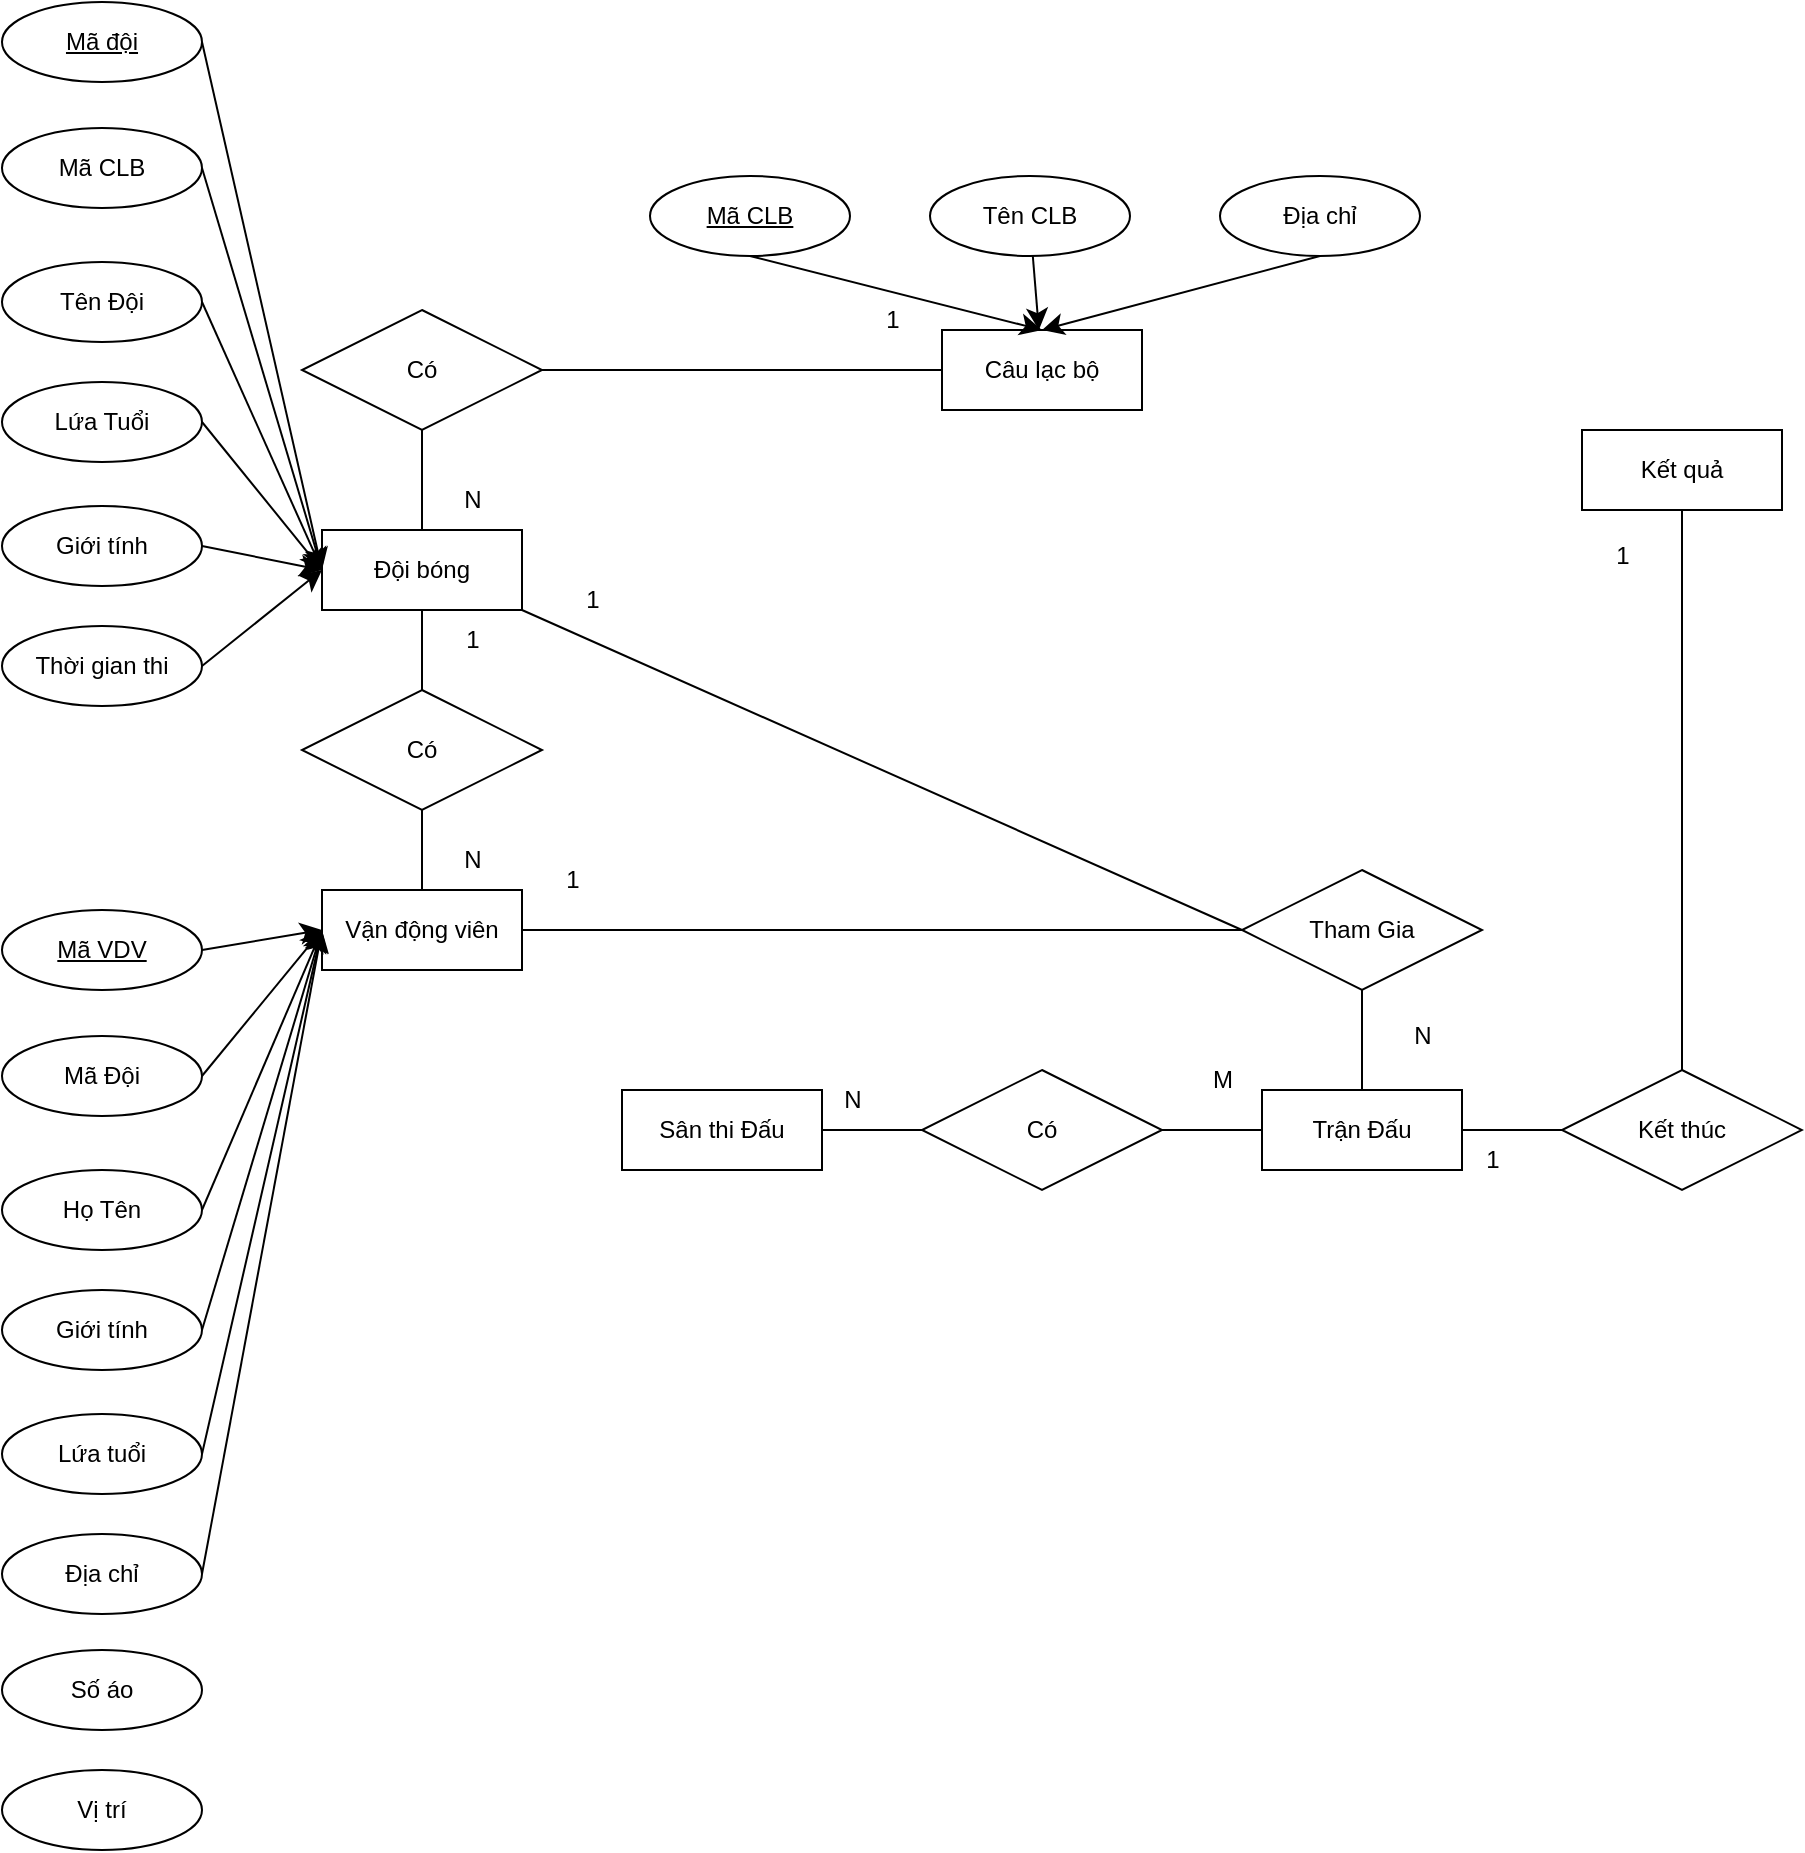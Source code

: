 <mxfile version="26.2.9">
  <diagram name="Page-1" id="LJMIocnOtJOFXcC34Mre">
    <mxGraphModel dx="1276" dy="1585" grid="1" gridSize="10" guides="1" tooltips="1" connect="1" arrows="1" fold="1" page="1" pageScale="1" pageWidth="850" pageHeight="1100" math="0" shadow="0">
      <root>
        <mxCell id="0" />
        <mxCell id="1" parent="0" />
        <mxCell id="Qqn3T_knoZ8Ydlienqm9-2" value="Câu lạc bộ" style="whiteSpace=wrap;html=1;align=center;" parent="1" vertex="1">
          <mxGeometry x="340" y="100" width="100" height="40" as="geometry" />
        </mxCell>
        <mxCell id="Qqn3T_knoZ8Ydlienqm9-3" value="Đội bóng" style="whiteSpace=wrap;html=1;align=center;" parent="1" vertex="1">
          <mxGeometry x="30" y="200" width="100" height="40" as="geometry" />
        </mxCell>
        <mxCell id="Qqn3T_knoZ8Ydlienqm9-4" value="Vận động viên" style="whiteSpace=wrap;html=1;align=center;" parent="1" vertex="1">
          <mxGeometry x="30" y="380" width="100" height="40" as="geometry" />
        </mxCell>
        <mxCell id="Qqn3T_knoZ8Ydlienqm9-5" value="Sân thi Đấu" style="whiteSpace=wrap;html=1;align=center;" parent="1" vertex="1">
          <mxGeometry x="180" y="480" width="100" height="40" as="geometry" />
        </mxCell>
        <mxCell id="Qqn3T_knoZ8Ydlienqm9-6" value="Trận Đấu" style="whiteSpace=wrap;html=1;align=center;" parent="1" vertex="1">
          <mxGeometry x="500" y="480" width="100" height="40" as="geometry" />
        </mxCell>
        <mxCell id="Qqn3T_knoZ8Ydlienqm9-7" value="Kết quả" style="whiteSpace=wrap;html=1;align=center;" parent="1" vertex="1">
          <mxGeometry x="660" y="150" width="100" height="40" as="geometry" />
        </mxCell>
        <mxCell id="Qqn3T_knoZ8Ydlienqm9-10" value="Có" style="shape=rhombus;perimeter=rhombusPerimeter;whiteSpace=wrap;html=1;align=center;" parent="1" vertex="1">
          <mxGeometry x="20" y="90" width="120" height="60" as="geometry" />
        </mxCell>
        <mxCell id="Qqn3T_knoZ8Ydlienqm9-11" value="Có" style="shape=rhombus;perimeter=rhombusPerimeter;whiteSpace=wrap;html=1;align=center;" parent="1" vertex="1">
          <mxGeometry x="20" y="280" width="120" height="60" as="geometry" />
        </mxCell>
        <mxCell id="Qqn3T_knoZ8Ydlienqm9-12" value="Có" style="shape=rhombus;perimeter=rhombusPerimeter;whiteSpace=wrap;html=1;align=center;" parent="1" vertex="1">
          <mxGeometry x="330" y="470" width="120" height="60" as="geometry" />
        </mxCell>
        <mxCell id="Qqn3T_knoZ8Ydlienqm9-13" value="Tham Gia" style="shape=rhombus;perimeter=rhombusPerimeter;whiteSpace=wrap;html=1;align=center;" parent="1" vertex="1">
          <mxGeometry x="490" y="370" width="120" height="60" as="geometry" />
        </mxCell>
        <mxCell id="Qqn3T_knoZ8Ydlienqm9-14" value="Kết thúc" style="shape=rhombus;perimeter=rhombusPerimeter;whiteSpace=wrap;html=1;align=center;" parent="1" vertex="1">
          <mxGeometry x="650" y="470" width="120" height="60" as="geometry" />
        </mxCell>
        <mxCell id="Qqn3T_knoZ8Ydlienqm9-15" value="" style="endArrow=none;html=1;rounded=0;exitX=1;exitY=0.5;exitDx=0;exitDy=0;entryX=0;entryY=0.5;entryDx=0;entryDy=0;" parent="1" source="Qqn3T_knoZ8Ydlienqm9-10" target="Qqn3T_knoZ8Ydlienqm9-2" edge="1">
          <mxGeometry relative="1" as="geometry">
            <mxPoint x="460" y="320" as="sourcePoint" />
            <mxPoint x="620" y="320" as="targetPoint" />
          </mxGeometry>
        </mxCell>
        <mxCell id="Qqn3T_knoZ8Ydlienqm9-16" value="1" style="text;html=1;align=center;verticalAlign=middle;resizable=0;points=[];autosize=1;strokeColor=none;fillColor=none;" parent="1" vertex="1">
          <mxGeometry x="300" y="80" width="30" height="30" as="geometry" />
        </mxCell>
        <mxCell id="Qqn3T_knoZ8Ydlienqm9-17" value="" style="endArrow=none;html=1;rounded=0;exitX=0.5;exitY=1;exitDx=0;exitDy=0;entryX=0.5;entryY=0;entryDx=0;entryDy=0;" parent="1" source="Qqn3T_knoZ8Ydlienqm9-10" target="Qqn3T_knoZ8Ydlienqm9-3" edge="1">
          <mxGeometry relative="1" as="geometry">
            <mxPoint x="470" y="370" as="sourcePoint" />
            <mxPoint x="630" y="370" as="targetPoint" />
          </mxGeometry>
        </mxCell>
        <mxCell id="Qqn3T_knoZ8Ydlienqm9-18" value="N" style="text;html=1;align=center;verticalAlign=middle;resizable=0;points=[];autosize=1;strokeColor=none;fillColor=none;" parent="1" vertex="1">
          <mxGeometry x="90" y="170" width="30" height="30" as="geometry" />
        </mxCell>
        <mxCell id="Qqn3T_knoZ8Ydlienqm9-19" value="" style="endArrow=none;html=1;rounded=0;exitX=0.5;exitY=1;exitDx=0;exitDy=0;" parent="1" source="Qqn3T_knoZ8Ydlienqm9-3" target="Qqn3T_knoZ8Ydlienqm9-11" edge="1">
          <mxGeometry relative="1" as="geometry">
            <mxPoint x="470" y="370" as="sourcePoint" />
            <mxPoint x="630" y="370" as="targetPoint" />
          </mxGeometry>
        </mxCell>
        <mxCell id="Qqn3T_knoZ8Ydlienqm9-20" value="1" style="text;html=1;align=center;verticalAlign=middle;resizable=0;points=[];autosize=1;strokeColor=none;fillColor=none;" parent="1" vertex="1">
          <mxGeometry x="90" y="240" width="30" height="30" as="geometry" />
        </mxCell>
        <mxCell id="Qqn3T_knoZ8Ydlienqm9-22" value="" style="endArrow=none;html=1;rounded=0;exitX=0.5;exitY=1;exitDx=0;exitDy=0;entryX=0.5;entryY=0;entryDx=0;entryDy=0;" parent="1" source="Qqn3T_knoZ8Ydlienqm9-11" target="Qqn3T_knoZ8Ydlienqm9-4" edge="1">
          <mxGeometry relative="1" as="geometry">
            <mxPoint x="470" y="370" as="sourcePoint" />
            <mxPoint x="630" y="370" as="targetPoint" />
          </mxGeometry>
        </mxCell>
        <mxCell id="Qqn3T_knoZ8Ydlienqm9-23" value="N" style="text;html=1;align=center;verticalAlign=middle;resizable=0;points=[];autosize=1;strokeColor=none;fillColor=none;" parent="1" vertex="1">
          <mxGeometry x="90" y="350" width="30" height="30" as="geometry" />
        </mxCell>
        <mxCell id="Qqn3T_knoZ8Ydlienqm9-24" value="" style="endArrow=none;html=1;rounded=0;exitX=1;exitY=0.5;exitDx=0;exitDy=0;entryX=0;entryY=0.5;entryDx=0;entryDy=0;" parent="1" source="Qqn3T_knoZ8Ydlienqm9-5" target="Qqn3T_knoZ8Ydlienqm9-12" edge="1">
          <mxGeometry relative="1" as="geometry">
            <mxPoint x="460" y="320" as="sourcePoint" />
            <mxPoint x="620" y="320" as="targetPoint" />
          </mxGeometry>
        </mxCell>
        <mxCell id="Qqn3T_knoZ8Ydlienqm9-25" value="N" style="text;html=1;align=center;verticalAlign=middle;resizable=0;points=[];autosize=1;strokeColor=none;fillColor=none;" parent="1" vertex="1">
          <mxGeometry x="280" y="470" width="30" height="30" as="geometry" />
        </mxCell>
        <mxCell id="Qqn3T_knoZ8Ydlienqm9-26" value="" style="endArrow=none;html=1;rounded=0;exitX=1;exitY=0.5;exitDx=0;exitDy=0;entryX=0;entryY=0.5;entryDx=0;entryDy=0;" parent="1" source="Qqn3T_knoZ8Ydlienqm9-12" target="Qqn3T_knoZ8Ydlienqm9-6" edge="1">
          <mxGeometry relative="1" as="geometry">
            <mxPoint x="460" y="320" as="sourcePoint" />
            <mxPoint x="620" y="320" as="targetPoint" />
          </mxGeometry>
        </mxCell>
        <mxCell id="Qqn3T_knoZ8Ydlienqm9-27" value="M" style="text;html=1;align=center;verticalAlign=middle;resizable=0;points=[];autosize=1;strokeColor=none;fillColor=none;" parent="1" vertex="1">
          <mxGeometry x="465" y="460" width="30" height="30" as="geometry" />
        </mxCell>
        <mxCell id="Qqn3T_knoZ8Ydlienqm9-28" value="" style="endArrow=none;html=1;rounded=0;exitX=1;exitY=0.5;exitDx=0;exitDy=0;entryX=0;entryY=0.5;entryDx=0;entryDy=0;" parent="1" source="Qqn3T_knoZ8Ydlienqm9-6" target="Qqn3T_knoZ8Ydlienqm9-14" edge="1">
          <mxGeometry relative="1" as="geometry">
            <mxPoint x="510" y="320" as="sourcePoint" />
            <mxPoint x="670" y="320" as="targetPoint" />
          </mxGeometry>
        </mxCell>
        <mxCell id="Qqn3T_knoZ8Ydlienqm9-29" value="" style="endArrow=none;html=1;rounded=0;exitX=0.5;exitY=1;exitDx=0;exitDy=0;" parent="1" source="Qqn3T_knoZ8Ydlienqm9-7" target="Qqn3T_knoZ8Ydlienqm9-14" edge="1">
          <mxGeometry relative="1" as="geometry">
            <mxPoint x="510" y="320" as="sourcePoint" />
            <mxPoint x="670" y="320" as="targetPoint" />
          </mxGeometry>
        </mxCell>
        <mxCell id="Qqn3T_knoZ8Ydlienqm9-30" value="1" style="text;html=1;align=center;verticalAlign=middle;resizable=0;points=[];autosize=1;strokeColor=none;fillColor=none;" parent="1" vertex="1">
          <mxGeometry x="600" y="500" width="30" height="30" as="geometry" />
        </mxCell>
        <mxCell id="Qqn3T_knoZ8Ydlienqm9-31" value="1" style="text;html=1;align=center;verticalAlign=middle;resizable=0;points=[];autosize=1;strokeColor=none;fillColor=none;" parent="1" vertex="1">
          <mxGeometry x="665" y="198" width="30" height="30" as="geometry" />
        </mxCell>
        <mxCell id="Qqn3T_knoZ8Ydlienqm9-32" value="" style="endArrow=none;html=1;rounded=0;exitX=1;exitY=0.5;exitDx=0;exitDy=0;entryX=0;entryY=0.5;entryDx=0;entryDy=0;" parent="1" source="Qqn3T_knoZ8Ydlienqm9-4" target="Qqn3T_knoZ8Ydlienqm9-13" edge="1">
          <mxGeometry relative="1" as="geometry">
            <mxPoint x="360" y="160" as="sourcePoint" />
            <mxPoint x="520" y="160" as="targetPoint" />
          </mxGeometry>
        </mxCell>
        <mxCell id="Qqn3T_knoZ8Ydlienqm9-34" value="1" style="text;html=1;align=center;verticalAlign=middle;resizable=0;points=[];autosize=1;strokeColor=none;fillColor=none;" parent="1" vertex="1">
          <mxGeometry x="140" y="360" width="30" height="30" as="geometry" />
        </mxCell>
        <mxCell id="Qqn3T_knoZ8Ydlienqm9-35" value="" style="endArrow=none;html=1;rounded=0;exitX=0.5;exitY=1;exitDx=0;exitDy=0;entryX=0.5;entryY=0;entryDx=0;entryDy=0;" parent="1" source="Qqn3T_knoZ8Ydlienqm9-13" target="Qqn3T_knoZ8Ydlienqm9-6" edge="1">
          <mxGeometry relative="1" as="geometry">
            <mxPoint x="360" y="160" as="sourcePoint" />
            <mxPoint x="520" y="160" as="targetPoint" />
          </mxGeometry>
        </mxCell>
        <mxCell id="Qqn3T_knoZ8Ydlienqm9-37" value="N" style="text;html=1;align=center;verticalAlign=middle;resizable=0;points=[];autosize=1;strokeColor=none;fillColor=none;" parent="1" vertex="1">
          <mxGeometry x="565" y="438" width="30" height="30" as="geometry" />
        </mxCell>
        <mxCell id="Qqn3T_knoZ8Ydlienqm9-38" value="" style="endArrow=none;html=1;rounded=0;exitX=1;exitY=1;exitDx=0;exitDy=0;entryX=0;entryY=0.5;entryDx=0;entryDy=0;" parent="1" source="Qqn3T_knoZ8Ydlienqm9-3" target="Qqn3T_knoZ8Ydlienqm9-13" edge="1">
          <mxGeometry relative="1" as="geometry">
            <mxPoint x="360" y="310" as="sourcePoint" />
            <mxPoint x="520" y="310" as="targetPoint" />
          </mxGeometry>
        </mxCell>
        <mxCell id="Qqn3T_knoZ8Ydlienqm9-39" value="1" style="text;html=1;align=center;verticalAlign=middle;resizable=0;points=[];autosize=1;strokeColor=none;fillColor=none;" parent="1" vertex="1">
          <mxGeometry x="150" y="220" width="30" height="30" as="geometry" />
        </mxCell>
        <mxCell id="elkfzXepQZMupCXeGVAJ-6" style="edgeStyle=none;curved=1;rounded=0;orthogonalLoop=1;jettySize=auto;html=1;exitX=0.5;exitY=1;exitDx=0;exitDy=0;entryX=0.5;entryY=0;entryDx=0;entryDy=0;fontSize=12;startSize=8;endSize=8;" edge="1" parent="1" source="elkfzXepQZMupCXeGVAJ-1" target="Qqn3T_knoZ8Ydlienqm9-2">
          <mxGeometry relative="1" as="geometry" />
        </mxCell>
        <mxCell id="elkfzXepQZMupCXeGVAJ-1" value="&lt;u&gt;Mã CLB&lt;/u&gt;" style="ellipse;whiteSpace=wrap;html=1;align=center;" vertex="1" parent="1">
          <mxGeometry x="194" y="23" width="100" height="40" as="geometry" />
        </mxCell>
        <mxCell id="elkfzXepQZMupCXeGVAJ-7" style="edgeStyle=none;curved=1;rounded=0;orthogonalLoop=1;jettySize=auto;html=1;fontSize=12;startSize=8;endSize=8;" edge="1" parent="1" source="elkfzXepQZMupCXeGVAJ-2" target="Qqn3T_knoZ8Ydlienqm9-2">
          <mxGeometry relative="1" as="geometry" />
        </mxCell>
        <mxCell id="elkfzXepQZMupCXeGVAJ-2" value="Tên CLB" style="ellipse;whiteSpace=wrap;html=1;align=center;" vertex="1" parent="1">
          <mxGeometry x="334" y="23" width="100" height="40" as="geometry" />
        </mxCell>
        <mxCell id="elkfzXepQZMupCXeGVAJ-10" style="edgeStyle=none;curved=1;rounded=0;orthogonalLoop=1;jettySize=auto;html=1;exitX=0.5;exitY=1;exitDx=0;exitDy=0;entryX=0.5;entryY=0;entryDx=0;entryDy=0;fontSize=12;startSize=8;endSize=8;" edge="1" parent="1" source="elkfzXepQZMupCXeGVAJ-3" target="Qqn3T_knoZ8Ydlienqm9-2">
          <mxGeometry relative="1" as="geometry" />
        </mxCell>
        <mxCell id="elkfzXepQZMupCXeGVAJ-3" value="Địa chỉ" style="ellipse;whiteSpace=wrap;html=1;align=center;" vertex="1" parent="1">
          <mxGeometry x="479" y="23" width="100" height="40" as="geometry" />
        </mxCell>
        <mxCell id="elkfzXepQZMupCXeGVAJ-18" style="edgeStyle=none;curved=1;rounded=0;orthogonalLoop=1;jettySize=auto;html=1;exitX=1;exitY=0.5;exitDx=0;exitDy=0;fontSize=12;startSize=8;endSize=8;" edge="1" parent="1" source="elkfzXepQZMupCXeGVAJ-11">
          <mxGeometry relative="1" as="geometry">
            <mxPoint x="30" y="220" as="targetPoint" />
          </mxGeometry>
        </mxCell>
        <mxCell id="elkfzXepQZMupCXeGVAJ-11" value="Mã CLB" style="ellipse;whiteSpace=wrap;html=1;align=center;" vertex="1" parent="1">
          <mxGeometry x="-130" y="-1" width="100" height="40" as="geometry" />
        </mxCell>
        <mxCell id="elkfzXepQZMupCXeGVAJ-17" style="edgeStyle=none;curved=1;rounded=0;orthogonalLoop=1;jettySize=auto;html=1;exitX=1;exitY=0.5;exitDx=0;exitDy=0;entryX=0;entryY=0.5;entryDx=0;entryDy=0;fontSize=12;startSize=8;endSize=8;" edge="1" parent="1" source="elkfzXepQZMupCXeGVAJ-12" target="Qqn3T_knoZ8Ydlienqm9-3">
          <mxGeometry relative="1" as="geometry" />
        </mxCell>
        <mxCell id="elkfzXepQZMupCXeGVAJ-12" value="Mã đội" style="ellipse;whiteSpace=wrap;html=1;align=center;fontStyle=4;" vertex="1" parent="1">
          <mxGeometry x="-130" y="-64" width="100" height="40" as="geometry" />
        </mxCell>
        <mxCell id="elkfzXepQZMupCXeGVAJ-19" style="edgeStyle=none;curved=1;rounded=0;orthogonalLoop=1;jettySize=auto;html=1;exitX=1;exitY=0.5;exitDx=0;exitDy=0;fontSize=12;startSize=8;endSize=8;" edge="1" parent="1" source="elkfzXepQZMupCXeGVAJ-13">
          <mxGeometry relative="1" as="geometry">
            <mxPoint x="30" y="220" as="targetPoint" />
          </mxGeometry>
        </mxCell>
        <mxCell id="elkfzXepQZMupCXeGVAJ-13" value="Tên Đội" style="ellipse;whiteSpace=wrap;html=1;align=center;" vertex="1" parent="1">
          <mxGeometry x="-130" y="66" width="100" height="40" as="geometry" />
        </mxCell>
        <mxCell id="elkfzXepQZMupCXeGVAJ-20" style="edgeStyle=none;curved=1;rounded=0;orthogonalLoop=1;jettySize=auto;html=1;exitX=1;exitY=0.5;exitDx=0;exitDy=0;fontSize=12;startSize=8;endSize=8;" edge="1" parent="1" source="elkfzXepQZMupCXeGVAJ-14">
          <mxGeometry relative="1" as="geometry">
            <mxPoint x="30" y="220" as="targetPoint" />
          </mxGeometry>
        </mxCell>
        <mxCell id="elkfzXepQZMupCXeGVAJ-14" value="Lứa Tuổi" style="ellipse;whiteSpace=wrap;html=1;align=center;" vertex="1" parent="1">
          <mxGeometry x="-130" y="126" width="100" height="40" as="geometry" />
        </mxCell>
        <mxCell id="elkfzXepQZMupCXeGVAJ-21" style="edgeStyle=none;curved=1;rounded=0;orthogonalLoop=1;jettySize=auto;html=1;exitX=1;exitY=0.5;exitDx=0;exitDy=0;fontSize=12;startSize=8;endSize=8;" edge="1" parent="1" source="elkfzXepQZMupCXeGVAJ-15">
          <mxGeometry relative="1" as="geometry">
            <mxPoint x="30" y="220" as="targetPoint" />
          </mxGeometry>
        </mxCell>
        <mxCell id="elkfzXepQZMupCXeGVAJ-15" value="Giới tính" style="ellipse;whiteSpace=wrap;html=1;align=center;" vertex="1" parent="1">
          <mxGeometry x="-130" y="188" width="100" height="40" as="geometry" />
        </mxCell>
        <mxCell id="elkfzXepQZMupCXeGVAJ-22" style="edgeStyle=none;curved=1;rounded=0;orthogonalLoop=1;jettySize=auto;html=1;exitX=1;exitY=0.5;exitDx=0;exitDy=0;fontSize=12;startSize=8;endSize=8;" edge="1" parent="1" source="elkfzXepQZMupCXeGVAJ-16">
          <mxGeometry relative="1" as="geometry">
            <mxPoint x="30" y="220" as="targetPoint" />
          </mxGeometry>
        </mxCell>
        <mxCell id="elkfzXepQZMupCXeGVAJ-16" value="Thời gian thi" style="ellipse;whiteSpace=wrap;html=1;align=center;" vertex="1" parent="1">
          <mxGeometry x="-130" y="248" width="100" height="40" as="geometry" />
        </mxCell>
        <mxCell id="elkfzXepQZMupCXeGVAJ-32" style="edgeStyle=none;curved=1;rounded=0;orthogonalLoop=1;jettySize=auto;html=1;exitX=1;exitY=0.5;exitDx=0;exitDy=0;fontSize=12;startSize=8;endSize=8;" edge="1" parent="1" source="elkfzXepQZMupCXeGVAJ-23">
          <mxGeometry relative="1" as="geometry">
            <mxPoint x="30" y="400" as="targetPoint" />
          </mxGeometry>
        </mxCell>
        <mxCell id="elkfzXepQZMupCXeGVAJ-23" value="Mã Đội" style="ellipse;whiteSpace=wrap;html=1;align=center;" vertex="1" parent="1">
          <mxGeometry x="-130" y="453" width="100" height="40" as="geometry" />
        </mxCell>
        <mxCell id="elkfzXepQZMupCXeGVAJ-31" style="edgeStyle=none;curved=1;rounded=0;orthogonalLoop=1;jettySize=auto;html=1;exitX=1;exitY=0.5;exitDx=0;exitDy=0;entryX=0;entryY=0.5;entryDx=0;entryDy=0;fontSize=12;startSize=8;endSize=8;" edge="1" parent="1" source="elkfzXepQZMupCXeGVAJ-24" target="Qqn3T_knoZ8Ydlienqm9-4">
          <mxGeometry relative="1" as="geometry" />
        </mxCell>
        <mxCell id="elkfzXepQZMupCXeGVAJ-24" value="Mã VDV" style="ellipse;whiteSpace=wrap;html=1;align=center;fontStyle=4;" vertex="1" parent="1">
          <mxGeometry x="-130" y="390" width="100" height="40" as="geometry" />
        </mxCell>
        <mxCell id="elkfzXepQZMupCXeGVAJ-33" style="edgeStyle=none;curved=1;rounded=0;orthogonalLoop=1;jettySize=auto;html=1;exitX=1;exitY=0.5;exitDx=0;exitDy=0;entryX=0;entryY=0.5;entryDx=0;entryDy=0;fontSize=12;startSize=8;endSize=8;" edge="1" parent="1" source="elkfzXepQZMupCXeGVAJ-25" target="Qqn3T_knoZ8Ydlienqm9-4">
          <mxGeometry relative="1" as="geometry" />
        </mxCell>
        <mxCell id="elkfzXepQZMupCXeGVAJ-25" value="Họ Tên" style="ellipse;whiteSpace=wrap;html=1;align=center;" vertex="1" parent="1">
          <mxGeometry x="-130" y="520" width="100" height="40" as="geometry" />
        </mxCell>
        <mxCell id="elkfzXepQZMupCXeGVAJ-34" style="edgeStyle=none;curved=1;rounded=0;orthogonalLoop=1;jettySize=auto;html=1;exitX=1;exitY=0.5;exitDx=0;exitDy=0;fontSize=12;startSize=8;endSize=8;" edge="1" parent="1" source="elkfzXepQZMupCXeGVAJ-26">
          <mxGeometry relative="1" as="geometry">
            <mxPoint x="30" y="400" as="targetPoint" />
          </mxGeometry>
        </mxCell>
        <mxCell id="elkfzXepQZMupCXeGVAJ-26" value="Giới tính" style="ellipse;whiteSpace=wrap;html=1;align=center;" vertex="1" parent="1">
          <mxGeometry x="-130" y="580" width="100" height="40" as="geometry" />
        </mxCell>
        <mxCell id="elkfzXepQZMupCXeGVAJ-35" style="edgeStyle=none;curved=1;rounded=0;orthogonalLoop=1;jettySize=auto;html=1;exitX=1;exitY=0.5;exitDx=0;exitDy=0;fontSize=12;startSize=8;endSize=8;" edge="1" parent="1" source="elkfzXepQZMupCXeGVAJ-27">
          <mxGeometry relative="1" as="geometry">
            <mxPoint x="30" y="400" as="targetPoint" />
          </mxGeometry>
        </mxCell>
        <mxCell id="elkfzXepQZMupCXeGVAJ-27" value="Lứa tuổi" style="ellipse;whiteSpace=wrap;html=1;align=center;" vertex="1" parent="1">
          <mxGeometry x="-130" y="642" width="100" height="40" as="geometry" />
        </mxCell>
        <mxCell id="elkfzXepQZMupCXeGVAJ-36" style="edgeStyle=none;curved=1;rounded=0;orthogonalLoop=1;jettySize=auto;html=1;exitX=1;exitY=0.5;exitDx=0;exitDy=0;fontSize=12;startSize=8;endSize=8;" edge="1" parent="1" source="elkfzXepQZMupCXeGVAJ-28">
          <mxGeometry relative="1" as="geometry">
            <mxPoint x="30" y="400" as="targetPoint" />
          </mxGeometry>
        </mxCell>
        <mxCell id="elkfzXepQZMupCXeGVAJ-28" value="Địa chỉ" style="ellipse;whiteSpace=wrap;html=1;align=center;" vertex="1" parent="1">
          <mxGeometry x="-130" y="702" width="100" height="40" as="geometry" />
        </mxCell>
        <mxCell id="elkfzXepQZMupCXeGVAJ-29" value="Số áo" style="ellipse;whiteSpace=wrap;html=1;align=center;" vertex="1" parent="1">
          <mxGeometry x="-130" y="760" width="100" height="40" as="geometry" />
        </mxCell>
        <mxCell id="elkfzXepQZMupCXeGVAJ-30" value="Vị trí" style="ellipse;whiteSpace=wrap;html=1;align=center;" vertex="1" parent="1">
          <mxGeometry x="-130" y="820" width="100" height="40" as="geometry" />
        </mxCell>
      </root>
    </mxGraphModel>
  </diagram>
</mxfile>
